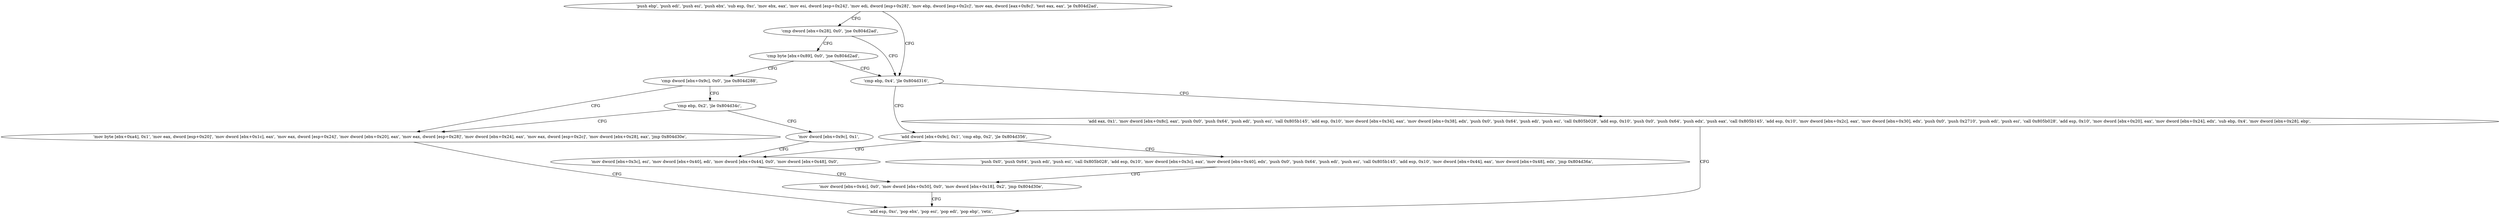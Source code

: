 digraph "func" {
"134533704" [label = "'push ebp', 'push edi', 'push esi', 'push ebx', 'sub esp, 0xc', 'mov ebx, eax', 'mov esi, dword [esp+0x24]', 'mov edi, dword [esp+0x28]', 'mov ebp, dword [esp+0x2c]', 'mov eax, dword [eax+0x8c]', 'test eax, eax', 'je 0x804d2ad', " ]
"134533805" [label = "'cmp ebp, 0x4', 'jle 0x804d316', " ]
"134533735" [label = "'cmp dword [ebx+0x28], 0x0', 'jne 0x804d2ad', " ]
"134533910" [label = "'add dword [ebx+0x9c], 0x1', 'cmp ebp, 0x2', 'jle 0x804d356', " ]
"134533810" [label = "'add eax, 0x1', 'mov dword [ebx+0x8c], eax', 'push 0x0', 'push 0x64', 'push edi', 'push esi', 'call 0x805b145', 'add esp, 0x10', 'mov dword [ebx+0x34], eax', 'mov dword [ebx+0x38], edx', 'push 0x0', 'push 0x64', 'push edi', 'push esi', 'call 0x805b028', 'add esp, 0x10', 'push 0x0', 'push 0x64', 'push edx', 'push eax', 'call 0x805b145', 'add esp, 0x10', 'mov dword [ebx+0x2c], eax', 'mov dword [ebx+0x30], edx', 'push 0x0', 'push 0x2710', 'push edi', 'push esi', 'call 0x805b028', 'add esp, 0x10', 'mov dword [ebx+0x20], eax', 'mov dword [ebx+0x24], edx', 'sub ebp, 0x4', 'mov dword [ebx+0x28], ebp', " ]
"134533741" [label = "'cmp byte [ebx+0x89], 0x0', 'jne 0x804d2ad', " ]
"134533974" [label = "'mov dword [ebx+0x3c], esi', 'mov dword [ebx+0x40], edi', 'mov dword [ebx+0x44], 0x0', 'mov dword [ebx+0x48], 0x0', " ]
"134533922" [label = "'push 0x0', 'push 0x64', 'push edi', 'push esi', 'call 0x805b028', 'add esp, 0x10', 'mov dword [ebx+0x3c], eax', 'mov dword [ebx+0x40], edx', 'push 0x0', 'push 0x64', 'push edi', 'push esi', 'call 0x805b145', 'add esp, 0x10', 'mov dword [ebx+0x44], eax', 'mov dword [ebx+0x48], edx', 'jmp 0x804d36a', " ]
"134533902" [label = "'add esp, 0xc', 'pop ebx', 'pop esi', 'pop edi', 'pop ebp', 'retn', " ]
"134533750" [label = "'cmp dword [ebx+0x9c], 0x0', 'jne 0x804d288', " ]
"134533994" [label = "'mov dword [ebx+0x4c], 0x0', 'mov dword [ebx+0x50], 0x0', 'mov dword [ebx+0x18], 0x2', 'jmp 0x804d30e', " ]
"134533768" [label = "'mov byte [ebx+0xa4], 0x1', 'mov eax, dword [esp+0x20]', 'mov dword [ebx+0x1c], eax', 'mov eax, dword [esp+0x24]', 'mov dword [ebx+0x20], eax', 'mov eax, dword [esp+0x28]', 'mov dword [ebx+0x24], eax', 'mov eax, dword [esp+0x2c]', 'mov dword [ebx+0x28], eax', 'jmp 0x804d30e', " ]
"134533759" [label = "'cmp ebp, 0x2', 'jle 0x804d34c', " ]
"134533964" [label = "'mov dword [ebx+0x9c], 0x1', " ]
"134533704" -> "134533805" [ label = "CFG" ]
"134533704" -> "134533735" [ label = "CFG" ]
"134533805" -> "134533910" [ label = "CFG" ]
"134533805" -> "134533810" [ label = "CFG" ]
"134533735" -> "134533805" [ label = "CFG" ]
"134533735" -> "134533741" [ label = "CFG" ]
"134533910" -> "134533974" [ label = "CFG" ]
"134533910" -> "134533922" [ label = "CFG" ]
"134533810" -> "134533902" [ label = "CFG" ]
"134533741" -> "134533805" [ label = "CFG" ]
"134533741" -> "134533750" [ label = "CFG" ]
"134533974" -> "134533994" [ label = "CFG" ]
"134533922" -> "134533994" [ label = "CFG" ]
"134533750" -> "134533768" [ label = "CFG" ]
"134533750" -> "134533759" [ label = "CFG" ]
"134533994" -> "134533902" [ label = "CFG" ]
"134533768" -> "134533902" [ label = "CFG" ]
"134533759" -> "134533964" [ label = "CFG" ]
"134533759" -> "134533768" [ label = "CFG" ]
"134533964" -> "134533974" [ label = "CFG" ]
}
